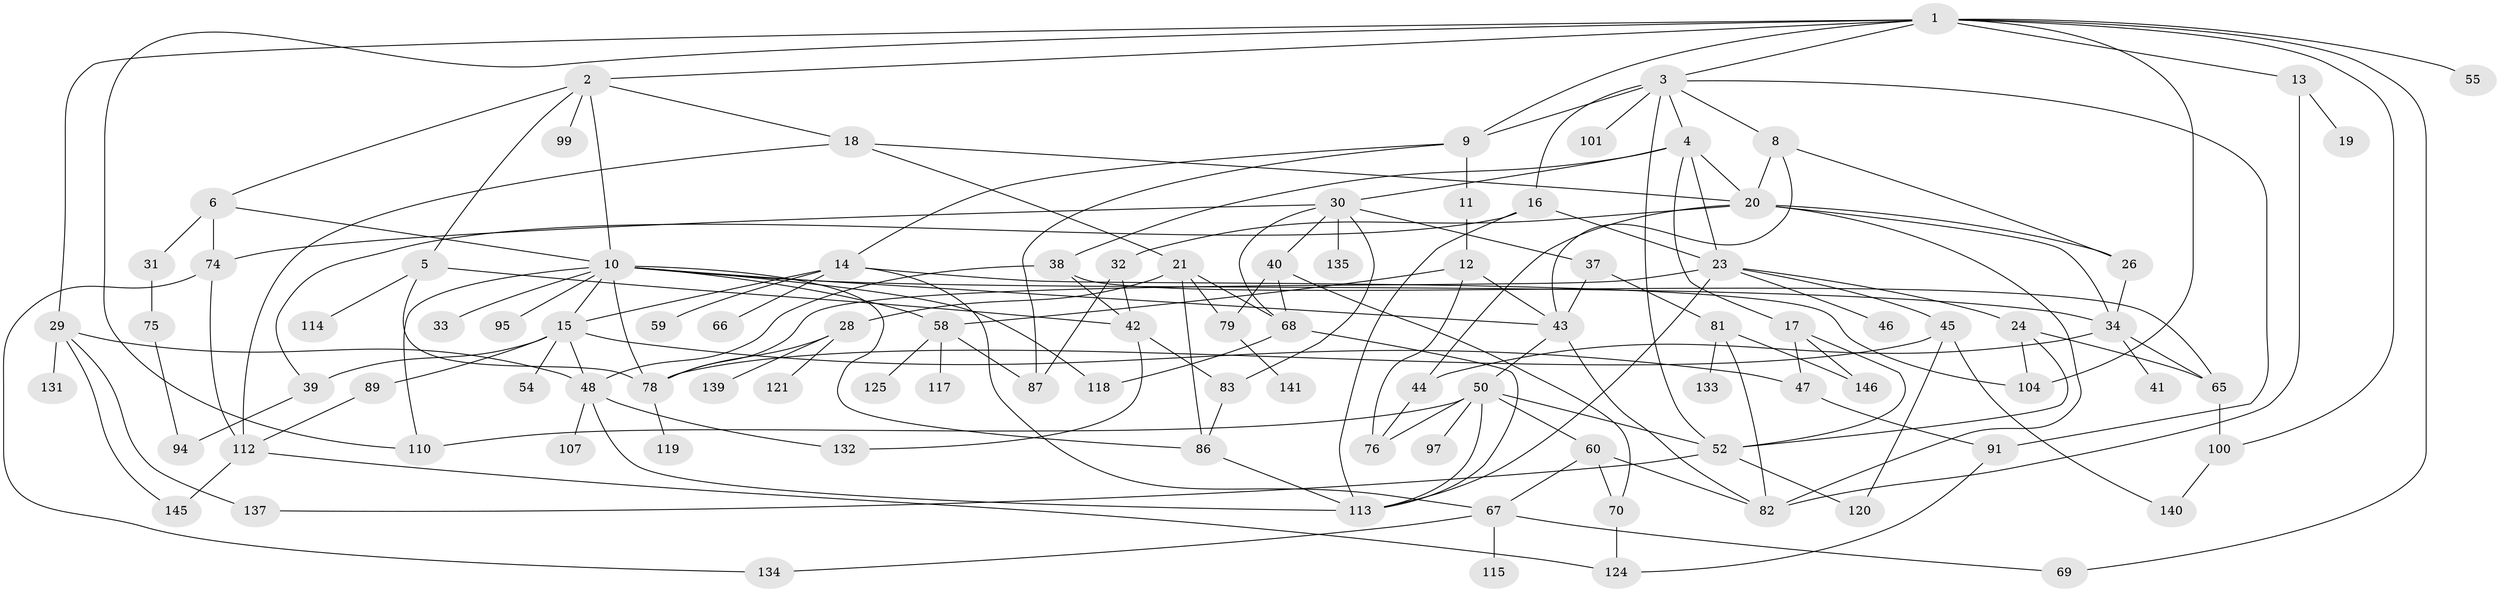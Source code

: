 // Generated by graph-tools (version 1.1) at 2025/51/02/27/25 19:51:40]
// undirected, 98 vertices, 168 edges
graph export_dot {
graph [start="1"]
  node [color=gray90,style=filled];
  1 [super="+36"];
  2 [super="+22"];
  3 [super="+51"];
  4 [super="+7"];
  5 [super="+108"];
  6 [super="+25"];
  8;
  9 [super="+90"];
  10 [super="+53"];
  11;
  12 [super="+93"];
  13;
  14 [super="+56"];
  15 [super="+27"];
  16 [super="+62"];
  17 [super="+138"];
  18;
  19;
  20 [super="+71"];
  21 [super="+129"];
  23 [super="+85"];
  24 [super="+35"];
  26 [super="+116"];
  28 [super="+57"];
  29 [super="+72"];
  30 [super="+64"];
  31;
  32;
  33 [super="+106"];
  34 [super="+103"];
  37;
  38;
  39 [super="+128"];
  40;
  41;
  42 [super="+92"];
  43 [super="+49"];
  44 [super="+73"];
  45 [super="+61"];
  46;
  47;
  48 [super="+102"];
  50 [super="+144"];
  52 [super="+80"];
  54;
  55;
  58 [super="+63"];
  59;
  60 [super="+88"];
  65 [super="+123"];
  66;
  67 [super="+98"];
  68 [super="+109"];
  69 [super="+77"];
  70 [super="+126"];
  74 [super="+84"];
  75 [super="+142"];
  76 [super="+127"];
  78 [super="+136"];
  79;
  81 [super="+122"];
  82 [super="+105"];
  83;
  86 [super="+96"];
  87 [super="+111"];
  89;
  91;
  94;
  95;
  97;
  99;
  100;
  101;
  104;
  107;
  110;
  112 [super="+130"];
  113 [super="+143"];
  114;
  115;
  117;
  118;
  119;
  120;
  121;
  124;
  125;
  131;
  132;
  133;
  134;
  135;
  137;
  139;
  140;
  141;
  145;
  146;
  1 -- 2;
  1 -- 3;
  1 -- 9;
  1 -- 13;
  1 -- 29;
  1 -- 104;
  1 -- 100;
  1 -- 69;
  1 -- 55;
  1 -- 110;
  2 -- 5;
  2 -- 6;
  2 -- 18;
  2 -- 99;
  2 -- 10;
  3 -- 4;
  3 -- 8;
  3 -- 16;
  3 -- 101;
  3 -- 91;
  3 -- 52;
  3 -- 9;
  4 -- 17;
  4 -- 38;
  4 -- 20;
  4 -- 30;
  4 -- 23;
  5 -- 114;
  5 -- 78;
  5 -- 42;
  6 -- 10;
  6 -- 31;
  6 -- 74;
  8 -- 26;
  8 -- 20;
  8 -- 43;
  9 -- 11;
  9 -- 14;
  9 -- 87;
  10 -- 15;
  10 -- 33;
  10 -- 58;
  10 -- 95;
  10 -- 118;
  10 -- 110;
  10 -- 86;
  10 -- 78;
  10 -- 43;
  10 -- 34;
  11 -- 12;
  12 -- 43;
  12 -- 58;
  12 -- 76;
  13 -- 19;
  13 -- 82;
  14 -- 59;
  14 -- 66;
  14 -- 67;
  14 -- 104;
  14 -- 15;
  15 -- 39;
  15 -- 47;
  15 -- 89;
  15 -- 48;
  15 -- 54;
  16 -- 23;
  16 -- 113;
  16 -- 39;
  17 -- 146;
  17 -- 47;
  17 -- 52;
  18 -- 20;
  18 -- 21;
  18 -- 112;
  20 -- 32;
  20 -- 34;
  20 -- 26;
  20 -- 82;
  20 -- 44;
  21 -- 28;
  21 -- 68;
  21 -- 86;
  21 -- 79;
  23 -- 24;
  23 -- 45;
  23 -- 46;
  23 -- 113;
  23 -- 78;
  24 -- 52;
  24 -- 104;
  24 -- 65;
  26 -- 34;
  28 -- 139;
  28 -- 121;
  28 -- 78;
  29 -- 131;
  29 -- 137;
  29 -- 48;
  29 -- 145;
  30 -- 37;
  30 -- 40;
  30 -- 74;
  30 -- 83;
  30 -- 135;
  30 -- 68;
  31 -- 75;
  32 -- 87;
  32 -- 42;
  34 -- 41;
  34 -- 44;
  34 -- 65;
  37 -- 81;
  37 -- 43;
  38 -- 42;
  38 -- 65;
  38 -- 48;
  39 -- 94;
  40 -- 70;
  40 -- 79;
  40 -- 68;
  42 -- 83;
  42 -- 132;
  43 -- 50;
  43 -- 82;
  44 -- 76;
  45 -- 140;
  45 -- 120;
  45 -- 78;
  47 -- 91;
  48 -- 107;
  48 -- 132;
  48 -- 113;
  50 -- 60;
  50 -- 76;
  50 -- 97;
  50 -- 113;
  50 -- 52;
  50 -- 110;
  52 -- 137;
  52 -- 120;
  58 -- 87;
  58 -- 117;
  58 -- 125;
  60 -- 67;
  60 -- 70;
  60 -- 82;
  65 -- 100;
  67 -- 69;
  67 -- 115;
  67 -- 134;
  68 -- 118;
  68 -- 113;
  70 -- 124;
  74 -- 112;
  74 -- 134;
  75 -- 94;
  78 -- 119;
  79 -- 141;
  81 -- 133;
  81 -- 146;
  81 -- 82;
  83 -- 86;
  86 -- 113;
  89 -- 112;
  91 -- 124;
  100 -- 140;
  112 -- 124;
  112 -- 145;
}
